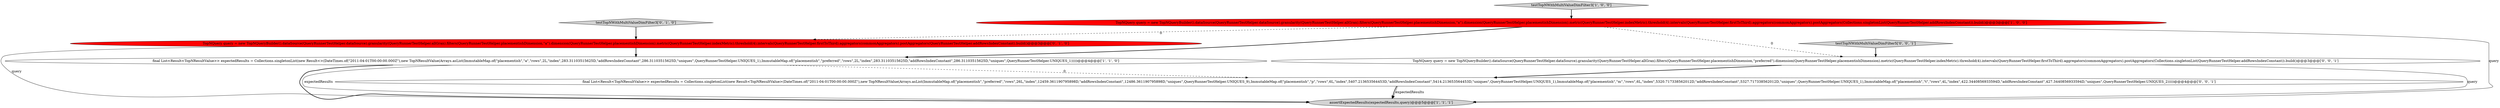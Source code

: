 digraph {
4 [style = filled, label = "TopNQuery query = new TopNQueryBuilder().dataSource(QueryRunnerTestHelper.dataSource).granularity(QueryRunnerTestHelper.allGran).filters(QueryRunnerTestHelper.placementishDimension,\"a\").dimension(QueryRunnerTestHelper.placementishDimension).metric(QueryRunnerTestHelper.indexMetric).threshold(4).intervals(QueryRunnerTestHelper.firstToThird).aggregators(commonAggregators).postAggregators(QueryRunnerTestHelper.addRowsIndexConstant).build()@@@3@@@['0', '1', '0']", fillcolor = red, shape = ellipse image = "AAA1AAABBB2BBB"];
1 [style = filled, label = "assertExpectedResults(expectedResults,query)@@@5@@@['1', '1', '1']", fillcolor = lightgray, shape = ellipse image = "AAA0AAABBB1BBB"];
5 [style = filled, label = "testTopNWithMultiValueDimFilter3['0', '1', '0']", fillcolor = lightgray, shape = diamond image = "AAA0AAABBB2BBB"];
8 [style = filled, label = "final List<Result<TopNResultValue>> expectedResults = Collections.singletonList(new Result<TopNResultValue>(DateTimes.of(\"2011-04-01T00:00:00.000Z\"),new TopNResultValue(Arrays.asList(ImmutableMap.of(\"placementish\",\"preferred\",\"rows\",26L,\"index\",12459.361190795898D,\"addRowsIndexConstant\",12486.361190795898D,\"uniques\",QueryRunnerTestHelper.UNIQUES_9),ImmutableMap.of(\"placementish\",\"p\",\"rows\",6L,\"index\",5407.213653564453D,\"addRowsIndexConstant\",5414.213653564453D,\"uniques\",QueryRunnerTestHelper.UNIQUES_1),ImmutableMap.of(\"placementish\",\"m\",\"rows\",6L,\"index\",5320.717338562012D,\"addRowsIndexConstant\",5327.717338562012D,\"uniques\",QueryRunnerTestHelper.UNIQUES_1),ImmutableMap.of(\"placementish\",\"t\",\"rows\",4L,\"index\",422.3440856933594D,\"addRowsIndexConstant\",427.3440856933594D,\"uniques\",QueryRunnerTestHelper.UNIQUES_2)))))@@@4@@@['0', '0', '1']", fillcolor = white, shape = ellipse image = "AAA0AAABBB3BBB"];
7 [style = filled, label = "testTopNWithMultiValueDimFilter5['0', '0', '1']", fillcolor = lightgray, shape = diamond image = "AAA0AAABBB3BBB"];
3 [style = filled, label = "TopNQuery query = new TopNQueryBuilder().dataSource(QueryRunnerTestHelper.dataSource).granularity(QueryRunnerTestHelper.allGran).filters(QueryRunnerTestHelper.placementishDimension,\"a\").dimension(QueryRunnerTestHelper.placementishDimension).metric(QueryRunnerTestHelper.indexMetric).threshold(4).intervals(QueryRunnerTestHelper.firstToThird).aggregators(commonAggregators).postAggregators(Collections.singletonList(QueryRunnerTestHelper.addRowsIndexConstant)).build()@@@3@@@['1', '0', '0']", fillcolor = red, shape = ellipse image = "AAA1AAABBB1BBB"];
6 [style = filled, label = "TopNQuery query = new TopNQueryBuilder().dataSource(QueryRunnerTestHelper.dataSource).granularity(QueryRunnerTestHelper.allGran).filters(QueryRunnerTestHelper.placementishDimension,\"preferred\").dimension(QueryRunnerTestHelper.placementishDimension).metric(QueryRunnerTestHelper.indexMetric).threshold(4).intervals(QueryRunnerTestHelper.firstToThird).aggregators(commonAggregators).postAggregators(Collections.singletonList(QueryRunnerTestHelper.addRowsIndexConstant)).build()@@@3@@@['0', '0', '1']", fillcolor = white, shape = ellipse image = "AAA0AAABBB3BBB"];
0 [style = filled, label = "testTopNWithMultiValueDimFilter3['1', '0', '0']", fillcolor = lightgray, shape = diamond image = "AAA0AAABBB1BBB"];
2 [style = filled, label = "final List<Result<TopNResultValue>> expectedResults = Collections.singletonList(new Result<>(DateTimes.of(\"2011-04-01T00:00:00.000Z\"),new TopNResultValue(Arrays.asList(ImmutableMap.of(\"placementish\",\"a\",\"rows\",2L,\"index\",283.31103515625D,\"addRowsIndexConstant\",286.31103515625D,\"uniques\",QueryRunnerTestHelper.UNIQUES_1),ImmutableMap.of(\"placementish\",\"preferred\",\"rows\",2L,\"index\",283.31103515625D,\"addRowsIndexConstant\",286.31103515625D,\"uniques\",QueryRunnerTestHelper.UNIQUES_1)))))@@@4@@@['1', '1', '0']", fillcolor = white, shape = ellipse image = "AAA0AAABBB1BBB"];
0->3 [style = bold, label=""];
8->1 [style = bold, label=""];
8->1 [style = solid, label="expectedResults"];
3->6 [style = dashed, label="0"];
7->6 [style = bold, label=""];
2->1 [style = solid, label="expectedResults"];
4->2 [style = bold, label=""];
3->2 [style = bold, label=""];
6->1 [style = solid, label="query"];
3->4 [style = dashed, label="0"];
2->8 [style = dashed, label="0"];
2->1 [style = bold, label=""];
4->1 [style = solid, label="query"];
5->4 [style = bold, label=""];
6->8 [style = bold, label=""];
3->1 [style = solid, label="query"];
}
